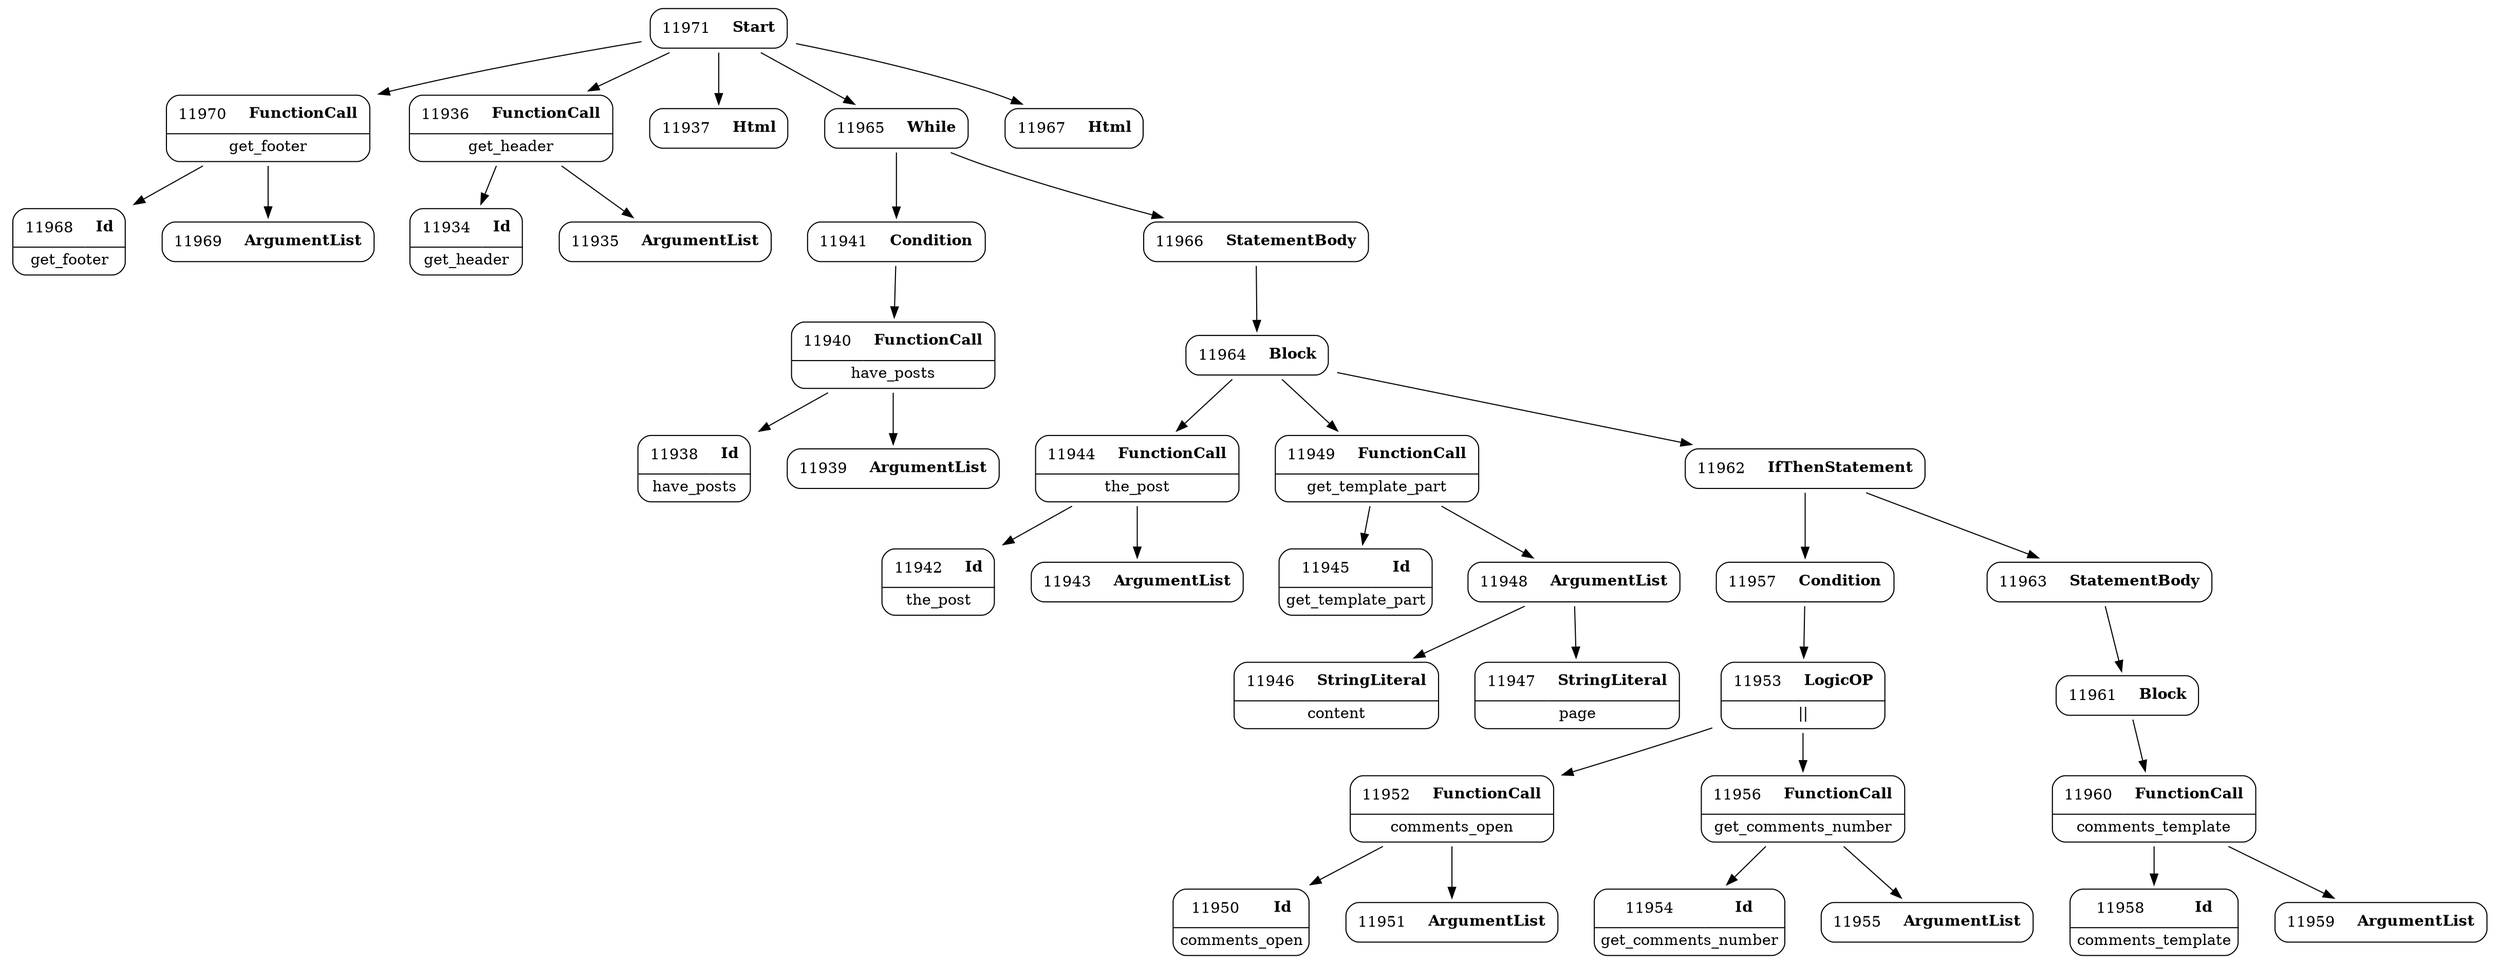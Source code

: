 digraph ast {
node [shape=none];
11968 [label=<<TABLE border='1' cellspacing='0' cellpadding='10' style='rounded' ><TR><TD border='0'>11968</TD><TD border='0'><B>Id</B></TD></TR><HR/><TR><TD border='0' cellpadding='5' colspan='2'>get_footer</TD></TR></TABLE>>];
11969 [label=<<TABLE border='1' cellspacing='0' cellpadding='10' style='rounded' ><TR><TD border='0'>11969</TD><TD border='0'><B>ArgumentList</B></TD></TR></TABLE>>];
11970 [label=<<TABLE border='1' cellspacing='0' cellpadding='10' style='rounded' ><TR><TD border='0'>11970</TD><TD border='0'><B>FunctionCall</B></TD></TR><HR/><TR><TD border='0' cellpadding='5' colspan='2'>get_footer</TD></TR></TABLE>>];
11970 -> 11968 [weight=2];
11970 -> 11969 [weight=2];
11971 [label=<<TABLE border='1' cellspacing='0' cellpadding='10' style='rounded' ><TR><TD border='0'>11971</TD><TD border='0'><B>Start</B></TD></TR></TABLE>>];
11971 -> 11936 [weight=2];
11971 -> 11937 [weight=2];
11971 -> 11965 [weight=2];
11971 -> 11967 [weight=2];
11971 -> 11970 [weight=2];
11934 [label=<<TABLE border='1' cellspacing='0' cellpadding='10' style='rounded' ><TR><TD border='0'>11934</TD><TD border='0'><B>Id</B></TD></TR><HR/><TR><TD border='0' cellpadding='5' colspan='2'>get_header</TD></TR></TABLE>>];
11935 [label=<<TABLE border='1' cellspacing='0' cellpadding='10' style='rounded' ><TR><TD border='0'>11935</TD><TD border='0'><B>ArgumentList</B></TD></TR></TABLE>>];
11936 [label=<<TABLE border='1' cellspacing='0' cellpadding='10' style='rounded' ><TR><TD border='0'>11936</TD><TD border='0'><B>FunctionCall</B></TD></TR><HR/><TR><TD border='0' cellpadding='5' colspan='2'>get_header</TD></TR></TABLE>>];
11936 -> 11934 [weight=2];
11936 -> 11935 [weight=2];
11937 [label=<<TABLE border='1' cellspacing='0' cellpadding='10' style='rounded' ><TR><TD border='0'>11937</TD><TD border='0'><B>Html</B></TD></TR></TABLE>>];
11938 [label=<<TABLE border='1' cellspacing='0' cellpadding='10' style='rounded' ><TR><TD border='0'>11938</TD><TD border='0'><B>Id</B></TD></TR><HR/><TR><TD border='0' cellpadding='5' colspan='2'>have_posts</TD></TR></TABLE>>];
11939 [label=<<TABLE border='1' cellspacing='0' cellpadding='10' style='rounded' ><TR><TD border='0'>11939</TD><TD border='0'><B>ArgumentList</B></TD></TR></TABLE>>];
11940 [label=<<TABLE border='1' cellspacing='0' cellpadding='10' style='rounded' ><TR><TD border='0'>11940</TD><TD border='0'><B>FunctionCall</B></TD></TR><HR/><TR><TD border='0' cellpadding='5' colspan='2'>have_posts</TD></TR></TABLE>>];
11940 -> 11938 [weight=2];
11940 -> 11939 [weight=2];
11941 [label=<<TABLE border='1' cellspacing='0' cellpadding='10' style='rounded' ><TR><TD border='0'>11941</TD><TD border='0'><B>Condition</B></TD></TR></TABLE>>];
11941 -> 11940 [weight=2];
11942 [label=<<TABLE border='1' cellspacing='0' cellpadding='10' style='rounded' ><TR><TD border='0'>11942</TD><TD border='0'><B>Id</B></TD></TR><HR/><TR><TD border='0' cellpadding='5' colspan='2'>the_post</TD></TR></TABLE>>];
11943 [label=<<TABLE border='1' cellspacing='0' cellpadding='10' style='rounded' ><TR><TD border='0'>11943</TD><TD border='0'><B>ArgumentList</B></TD></TR></TABLE>>];
11944 [label=<<TABLE border='1' cellspacing='0' cellpadding='10' style='rounded' ><TR><TD border='0'>11944</TD><TD border='0'><B>FunctionCall</B></TD></TR><HR/><TR><TD border='0' cellpadding='5' colspan='2'>the_post</TD></TR></TABLE>>];
11944 -> 11942 [weight=2];
11944 -> 11943 [weight=2];
11945 [label=<<TABLE border='1' cellspacing='0' cellpadding='10' style='rounded' ><TR><TD border='0'>11945</TD><TD border='0'><B>Id</B></TD></TR><HR/><TR><TD border='0' cellpadding='5' colspan='2'>get_template_part</TD></TR></TABLE>>];
11946 [label=<<TABLE border='1' cellspacing='0' cellpadding='10' style='rounded' ><TR><TD border='0'>11946</TD><TD border='0'><B>StringLiteral</B></TD></TR><HR/><TR><TD border='0' cellpadding='5' colspan='2'>content</TD></TR></TABLE>>];
11947 [label=<<TABLE border='1' cellspacing='0' cellpadding='10' style='rounded' ><TR><TD border='0'>11947</TD><TD border='0'><B>StringLiteral</B></TD></TR><HR/><TR><TD border='0' cellpadding='5' colspan='2'>page</TD></TR></TABLE>>];
11948 [label=<<TABLE border='1' cellspacing='0' cellpadding='10' style='rounded' ><TR><TD border='0'>11948</TD><TD border='0'><B>ArgumentList</B></TD></TR></TABLE>>];
11948 -> 11946 [weight=2];
11948 -> 11947 [weight=2];
11949 [label=<<TABLE border='1' cellspacing='0' cellpadding='10' style='rounded' ><TR><TD border='0'>11949</TD><TD border='0'><B>FunctionCall</B></TD></TR><HR/><TR><TD border='0' cellpadding='5' colspan='2'>get_template_part</TD></TR></TABLE>>];
11949 -> 11945 [weight=2];
11949 -> 11948 [weight=2];
11950 [label=<<TABLE border='1' cellspacing='0' cellpadding='10' style='rounded' ><TR><TD border='0'>11950</TD><TD border='0'><B>Id</B></TD></TR><HR/><TR><TD border='0' cellpadding='5' colspan='2'>comments_open</TD></TR></TABLE>>];
11951 [label=<<TABLE border='1' cellspacing='0' cellpadding='10' style='rounded' ><TR><TD border='0'>11951</TD><TD border='0'><B>ArgumentList</B></TD></TR></TABLE>>];
11952 [label=<<TABLE border='1' cellspacing='0' cellpadding='10' style='rounded' ><TR><TD border='0'>11952</TD><TD border='0'><B>FunctionCall</B></TD></TR><HR/><TR><TD border='0' cellpadding='5' colspan='2'>comments_open</TD></TR></TABLE>>];
11952 -> 11950 [weight=2];
11952 -> 11951 [weight=2];
11953 [label=<<TABLE border='1' cellspacing='0' cellpadding='10' style='rounded' ><TR><TD border='0'>11953</TD><TD border='0'><B>LogicOP</B></TD></TR><HR/><TR><TD border='0' cellpadding='5' colspan='2'>||</TD></TR></TABLE>>];
11953 -> 11952 [weight=2];
11953 -> 11956 [weight=2];
11954 [label=<<TABLE border='1' cellspacing='0' cellpadding='10' style='rounded' ><TR><TD border='0'>11954</TD><TD border='0'><B>Id</B></TD></TR><HR/><TR><TD border='0' cellpadding='5' colspan='2'>get_comments_number</TD></TR></TABLE>>];
11955 [label=<<TABLE border='1' cellspacing='0' cellpadding='10' style='rounded' ><TR><TD border='0'>11955</TD><TD border='0'><B>ArgumentList</B></TD></TR></TABLE>>];
11956 [label=<<TABLE border='1' cellspacing='0' cellpadding='10' style='rounded' ><TR><TD border='0'>11956</TD><TD border='0'><B>FunctionCall</B></TD></TR><HR/><TR><TD border='0' cellpadding='5' colspan='2'>get_comments_number</TD></TR></TABLE>>];
11956 -> 11954 [weight=2];
11956 -> 11955 [weight=2];
11957 [label=<<TABLE border='1' cellspacing='0' cellpadding='10' style='rounded' ><TR><TD border='0'>11957</TD><TD border='0'><B>Condition</B></TD></TR></TABLE>>];
11957 -> 11953 [weight=2];
11958 [label=<<TABLE border='1' cellspacing='0' cellpadding='10' style='rounded' ><TR><TD border='0'>11958</TD><TD border='0'><B>Id</B></TD></TR><HR/><TR><TD border='0' cellpadding='5' colspan='2'>comments_template</TD></TR></TABLE>>];
11959 [label=<<TABLE border='1' cellspacing='0' cellpadding='10' style='rounded' ><TR><TD border='0'>11959</TD><TD border='0'><B>ArgumentList</B></TD></TR></TABLE>>];
11960 [label=<<TABLE border='1' cellspacing='0' cellpadding='10' style='rounded' ><TR><TD border='0'>11960</TD><TD border='0'><B>FunctionCall</B></TD></TR><HR/><TR><TD border='0' cellpadding='5' colspan='2'>comments_template</TD></TR></TABLE>>];
11960 -> 11958 [weight=2];
11960 -> 11959 [weight=2];
11961 [label=<<TABLE border='1' cellspacing='0' cellpadding='10' style='rounded' ><TR><TD border='0'>11961</TD><TD border='0'><B>Block</B></TD></TR></TABLE>>];
11961 -> 11960 [weight=2];
11962 [label=<<TABLE border='1' cellspacing='0' cellpadding='10' style='rounded' ><TR><TD border='0'>11962</TD><TD border='0'><B>IfThenStatement</B></TD></TR></TABLE>>];
11962 -> 11957 [weight=2];
11962 -> 11963 [weight=2];
11963 [label=<<TABLE border='1' cellspacing='0' cellpadding='10' style='rounded' ><TR><TD border='0'>11963</TD><TD border='0'><B>StatementBody</B></TD></TR></TABLE>>];
11963 -> 11961 [weight=2];
11964 [label=<<TABLE border='1' cellspacing='0' cellpadding='10' style='rounded' ><TR><TD border='0'>11964</TD><TD border='0'><B>Block</B></TD></TR></TABLE>>];
11964 -> 11944 [weight=2];
11964 -> 11949 [weight=2];
11964 -> 11962 [weight=2];
11965 [label=<<TABLE border='1' cellspacing='0' cellpadding='10' style='rounded' ><TR><TD border='0'>11965</TD><TD border='0'><B>While</B></TD></TR></TABLE>>];
11965 -> 11941 [weight=2];
11965 -> 11966 [weight=2];
11966 [label=<<TABLE border='1' cellspacing='0' cellpadding='10' style='rounded' ><TR><TD border='0'>11966</TD><TD border='0'><B>StatementBody</B></TD></TR></TABLE>>];
11966 -> 11964 [weight=2];
11967 [label=<<TABLE border='1' cellspacing='0' cellpadding='10' style='rounded' ><TR><TD border='0'>11967</TD><TD border='0'><B>Html</B></TD></TR></TABLE>>];
}
